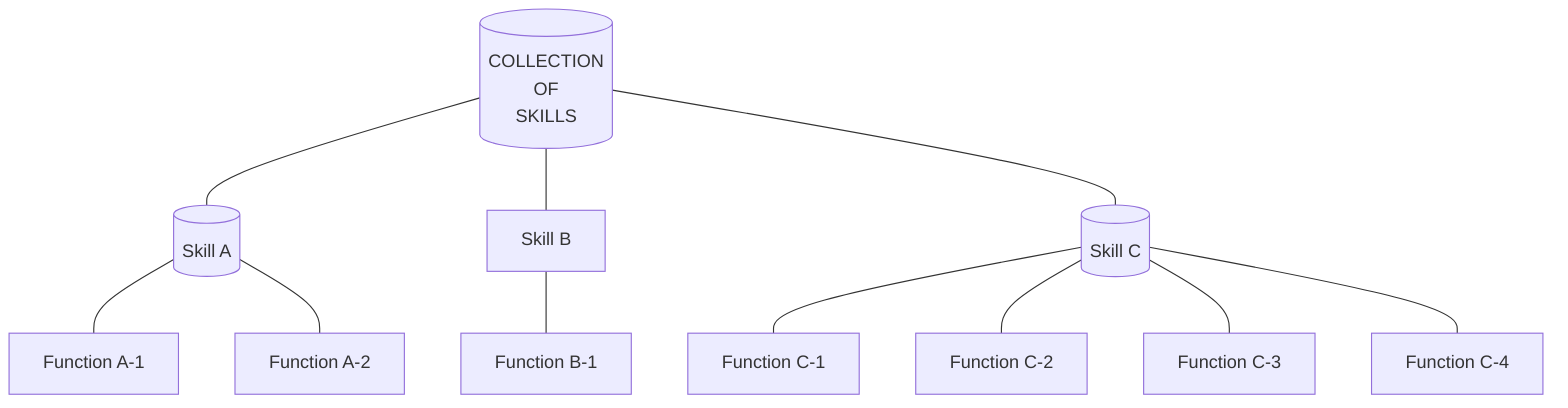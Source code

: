 flowchart TD
    Head[(COLLECTION\nOF\nSKILLS)]---ska[(Skill A)]
    Head---skb[Skill B]
    Head---skc[(Skill C)]

    ska---fun1[Function A-1]
    ska---fun2[Function A-2]

    skb---fun3[Function B-1]

    skc---fun4[Function C-1]
    skc---fun5[Function C-2]
    skc---fun6[Function C-3]
    skc---fun7[Function C-4]